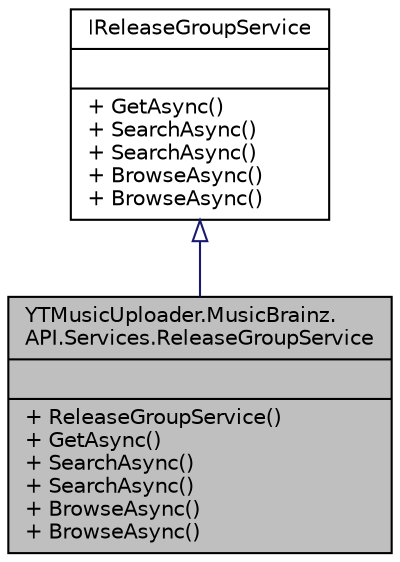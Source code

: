 digraph "YTMusicUploader.MusicBrainz.API.Services.ReleaseGroupService"
{
 // LATEX_PDF_SIZE
  edge [fontname="Helvetica",fontsize="10",labelfontname="Helvetica",labelfontsize="10"];
  node [fontname="Helvetica",fontsize="10",shape=record];
  Node1 [label="{YTMusicUploader.MusicBrainz.\lAPI.Services.ReleaseGroupService\n||+ ReleaseGroupService()\l+ GetAsync()\l+ SearchAsync()\l+ SearchAsync()\l+ BrowseAsync()\l+ BrowseAsync()\l}",height=0.2,width=0.4,color="black", fillcolor="grey75", style="filled", fontcolor="black",tooltip=" "];
  Node2 -> Node1 [dir="back",color="midnightblue",fontsize="10",style="solid",arrowtail="onormal",fontname="Helvetica"];
  Node2 [label="{IReleaseGroupService\n||+ GetAsync()\l+ SearchAsync()\l+ SearchAsync()\l+ BrowseAsync()\l+ BrowseAsync()\l}",height=0.2,width=0.4,color="black", fillcolor="white", style="filled",URL="$d5/d2f/interface_y_t_music_uploader_1_1_music_brainz_1_1_a_p_i_1_1_services_1_1_i_release_group_service.html",tooltip="Interface defining the release-group service."];
}
